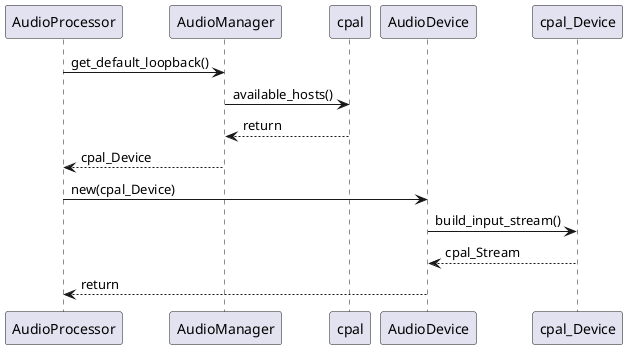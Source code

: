@startuml "sequence of creating app"

AudioProcessor -> AudioManager : get_default_loopback()
AudioManager -> cpal : available_hosts()
AudioManager <-- cpal : return
AudioProcessor <-- AudioManager : cpal_Device

AudioProcessor -> AudioDevice : new(cpal_Device)
AudioDevice -> cpal_Device : build_input_stream()
AudioDevice <-- cpal_Device : cpal_Stream
AudioProcessor <-- AudioDevice : return

@enduml
